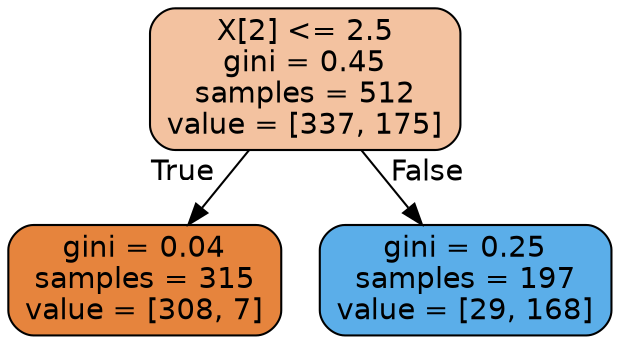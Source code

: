 digraph Tree {
node [shape=box, style="filled, rounded", color="black", fontname=helvetica] ;
edge [fontname=helvetica] ;
0 [label="X[2] <= 2.5\ngini = 0.45\nsamples = 512\nvalue = [337, 175]", fillcolor="#f3c2a0"] ;
1 [label="gini = 0.04\nsamples = 315\nvalue = [308, 7]", fillcolor="#e6843d"] ;
0 -> 1 [labeldistance=2.5, labelangle=45, headlabel="True"] ;
2 [label="gini = 0.25\nsamples = 197\nvalue = [29, 168]", fillcolor="#5baee9"] ;
0 -> 2 [labeldistance=2.5, labelangle=-45, headlabel="False"] ;
}